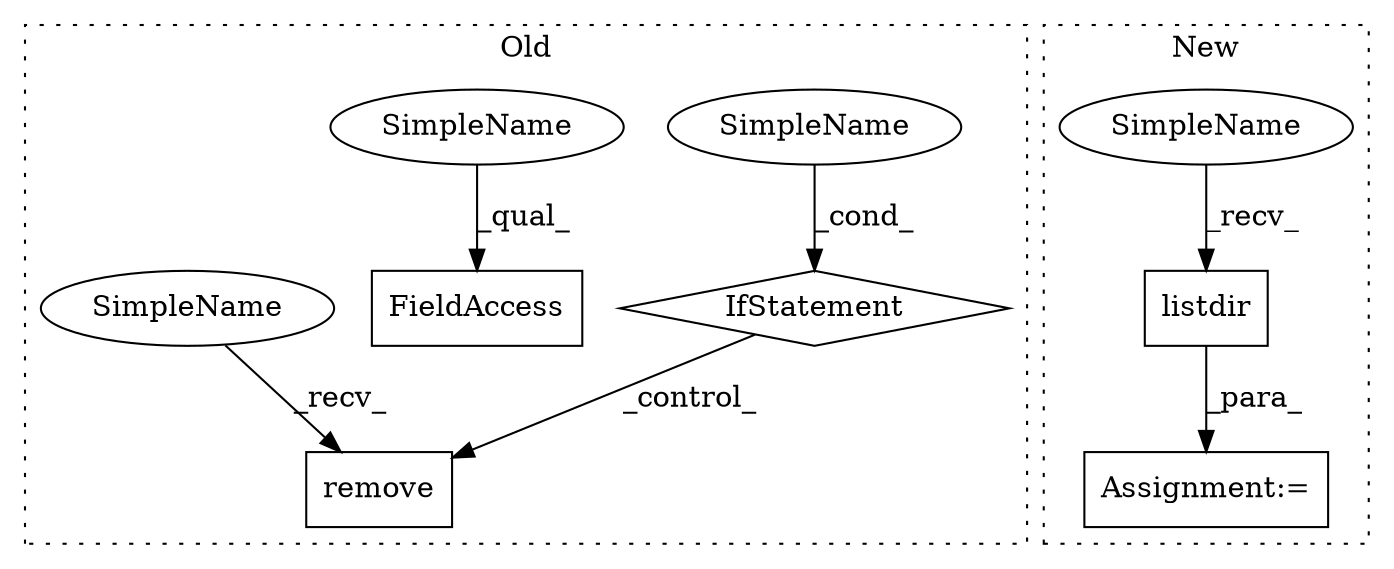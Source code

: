 digraph G {
subgraph cluster0 {
1 [label="remove" a="32" s="2579,2633" l="7,1" shape="box"];
4 [label="IfStatement" a="25" s="2399,2443" l="4,2" shape="diamond"];
5 [label="SimpleName" a="42" s="" l="" shape="ellipse"];
6 [label="FieldAccess" a="22" s="2586" l="7" shape="box"];
7 [label="SimpleName" a="42" s="2586" l="2" shape="ellipse"];
8 [label="SimpleName" a="42" s="2576" l="2" shape="ellipse"];
label = "Old";
style="dotted";
}
subgraph cluster1 {
2 [label="listdir" a="32" s="3091,3108" l="8,1" shape="box"];
3 [label="Assignment:=" a="7" s="3087" l="1" shape="box"];
9 [label="SimpleName" a="42" s="3088" l="2" shape="ellipse"];
label = "New";
style="dotted";
}
2 -> 3 [label="_para_"];
4 -> 1 [label="_control_"];
5 -> 4 [label="_cond_"];
7 -> 6 [label="_qual_"];
8 -> 1 [label="_recv_"];
9 -> 2 [label="_recv_"];
}